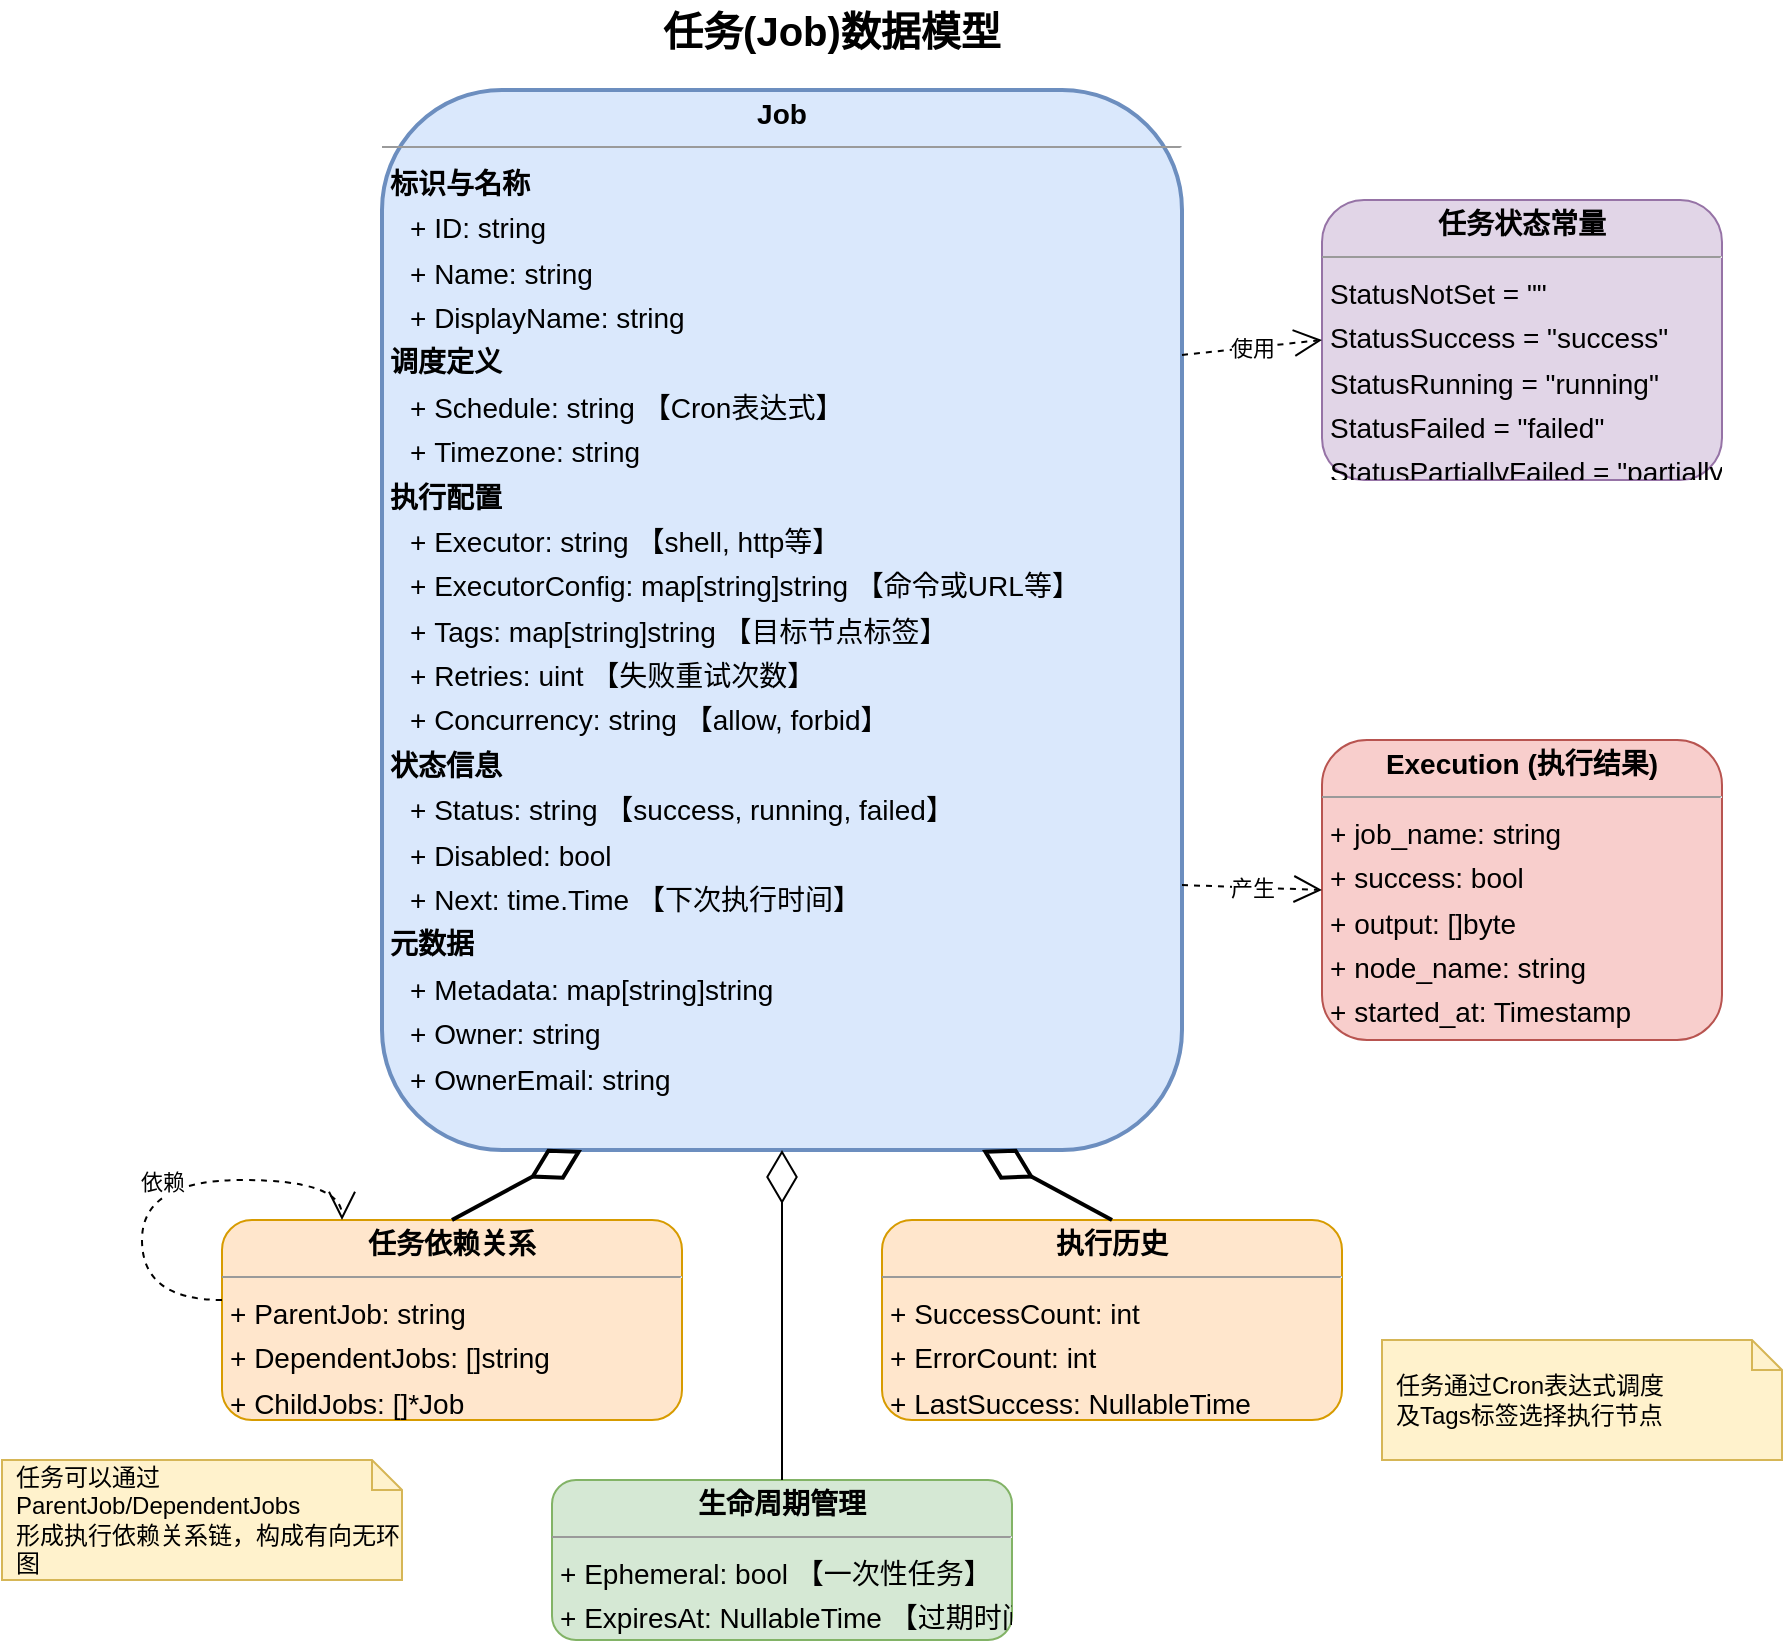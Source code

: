 <mxfile version="26.2.14">
  <diagram name="Job数据结构" id="PqTIlSyxcyXEVOrFBVIr">
    <mxGraphModel dx="2234" dy="1926" grid="1" gridSize="10" guides="1" tooltips="1" connect="1" arrows="1" fold="1" page="1" pageScale="1" pageWidth="850" pageHeight="1100" math="0" shadow="0">
      <root>
        <mxCell id="0" />
        <mxCell id="1" parent="0" />
        <mxCell id="qMycwdMJjsRmzumRevs1-33" value="&lt;font style=&quot;font-size: 20px;&quot;&gt;&lt;b&gt;任务(Job)数据模型&lt;/b&gt;&lt;/font&gt;" style="text;html=1;strokeColor=none;fillColor=none;align=center;verticalAlign=middle;whiteSpace=wrap;rounded=0;" vertex="1" parent="1">
          <mxGeometry x="220" y="-100" width="370" height="30" as="geometry" />
        </mxCell>
        <mxCell id="qMycwdMJjsRmzumRevs1-34" value="&lt;p style=&quot;margin:0px;margin-top:4px;text-align:center;&quot;&gt;&lt;b&gt;Job&lt;/b&gt;&lt;/p&gt;&lt;hr size=&quot;1&quot;&gt;&lt;p style=&quot;margin:0 0 0 4px;line-height:1.6;&quot;&gt;&lt;b&gt;标识与名称&lt;/b&gt;&lt;/p&gt;&lt;p style=&quot;margin:0 0 0 14px;line-height:1.6;&quot;&gt;+ ID: string&lt;br&gt;+ Name: string&lt;br&gt;+ DisplayName: string&lt;/p&gt;&lt;p style=&quot;margin:0 0 0 4px;line-height:1.6;&quot;&gt;&lt;b&gt;调度定义&lt;/b&gt;&lt;/p&gt;&lt;p style=&quot;margin:0 0 0 14px;line-height:1.6;&quot;&gt;+ Schedule: string 【Cron表达式】&lt;br&gt;+ Timezone: string&lt;/p&gt;&lt;p style=&quot;margin:0 0 0 4px;line-height:1.6;&quot;&gt;&lt;b&gt;执行配置&lt;/b&gt;&lt;/p&gt;&lt;p style=&quot;margin:0 0 0 14px;line-height:1.6;&quot;&gt;+ Executor: string 【shell, http等】&lt;br&gt;+ ExecutorConfig: map[string]string 【命令或URL等】&lt;br&gt;+ Tags: map[string]string 【目标节点标签】&lt;br&gt;+ Retries: uint 【失败重试次数】&lt;br&gt;+ Concurrency: string 【allow, forbid】&lt;/p&gt;&lt;p style=&quot;margin:0 0 0 4px;line-height:1.6;&quot;&gt;&lt;b&gt;状态信息&lt;/b&gt;&lt;/p&gt;&lt;p style=&quot;margin:0 0 0 14px;line-height:1.6;&quot;&gt;+ Status: string 【success, running, failed】&lt;br&gt;+ Disabled: bool&lt;br&gt;+ Next: time.Time 【下次执行时间】&lt;/p&gt;&lt;p style=&quot;margin:0 0 0 4px;line-height:1.6;&quot;&gt;&lt;b&gt;元数据&lt;/b&gt;&lt;/p&gt;&lt;p style=&quot;margin:0 0 0 14px;line-height:1.6;&quot;&gt;+ Metadata: map[string]string&lt;br&gt;+ Owner: string&lt;br&gt;+ OwnerEmail: string&lt;/p&gt;" style="verticalAlign=top;align=left;overflow=fill;fontSize=14;fontFamily=Helvetica;html=1;rounded=1;shadow=0;comic=0;labelBackgroundColor=none;strokeWidth=2;fillColor=#dae8fc;strokeColor=#6c8ebf;" vertex="1" parent="1">
          <mxGeometry x="180" y="-55" width="400" height="530" as="geometry" />
        </mxCell>
        <mxCell id="qMycwdMJjsRmzumRevs1-35" value="&lt;p style=&quot;margin:0px;margin-top:4px;text-align:center;&quot;&gt;&lt;b&gt;任务依赖关系&lt;/b&gt;&lt;/p&gt;&lt;hr size=&quot;1&quot;&gt;&lt;p style=&quot;margin:0 0 0 4px;line-height:1.6;&quot;&gt;+ ParentJob: string&lt;br&gt;+ DependentJobs: []string&lt;br&gt;+ ChildJobs: []*Job&lt;/p&gt;" style="verticalAlign=top;align=left;overflow=fill;fontSize=14;fontFamily=Helvetica;html=1;rounded=1;shadow=0;comic=0;labelBackgroundColor=none;strokeWidth=1;fillColor=#ffe6cc;strokeColor=#d79b00;" vertex="1" parent="1">
          <mxGeometry x="100" y="510" width="230" height="100" as="geometry" />
        </mxCell>
        <mxCell id="qMycwdMJjsRmzumRevs1-36" value="&lt;p style=&quot;margin:0px;margin-top:4px;text-align:center;&quot;&gt;&lt;b&gt;执行历史&lt;/b&gt;&lt;/p&gt;&lt;hr size=&quot;1&quot;&gt;&lt;p style=&quot;margin:0 0 0 4px;line-height:1.6;&quot;&gt;+ SuccessCount: int&lt;br&gt;+ ErrorCount: int&lt;br&gt;+ LastSuccess: NullableTime&lt;br&gt;+ LastError: NullableTime&lt;/p&gt;" style="verticalAlign=top;align=left;overflow=fill;fontSize=14;fontFamily=Helvetica;html=1;rounded=1;shadow=0;comic=0;labelBackgroundColor=none;strokeWidth=1;fillColor=#ffe6cc;strokeColor=#d79b00;" vertex="1" parent="1">
          <mxGeometry x="430" y="510" width="230" height="100" as="geometry" />
        </mxCell>
        <mxCell id="qMycwdMJjsRmzumRevs1-37" value="&lt;p style=&quot;margin:0px;margin-top:4px;text-align:center;&quot;&gt;&lt;b&gt;生命周期管理&lt;/b&gt;&lt;/p&gt;&lt;hr size=&quot;1&quot;&gt;&lt;p style=&quot;margin:0 0 0 4px;line-height:1.6;&quot;&gt;+ Ephemeral: bool 【一次性任务】&lt;br&gt;+ ExpiresAt: NullableTime 【过期时间】&lt;/p&gt;" style="verticalAlign=top;align=left;overflow=fill;fontSize=14;fontFamily=Helvetica;html=1;rounded=1;shadow=0;comic=0;labelBackgroundColor=none;strokeWidth=1;fillColor=#d5e8d4;strokeColor=#82b366;" vertex="1" parent="1">
          <mxGeometry x="265" y="640" width="230" height="80" as="geometry" />
        </mxCell>
        <mxCell id="qMycwdMJjsRmzumRevs1-38" value="&lt;p style=&quot;margin:0px;margin-top:4px;text-align:center;&quot;&gt;&lt;b&gt;Execution (执行结果)&lt;/b&gt;&lt;/p&gt;&lt;hr size=&quot;1&quot;&gt;&lt;p style=&quot;margin:0 0 0 4px;line-height:1.6;&quot;&gt;+ job_name: string&lt;br&gt;+ success: bool&lt;br&gt;+ output: []byte&lt;br&gt;+ node_name: string&lt;br&gt;+ started_at: Timestamp&lt;br&gt;+ finished_at: Timestamp&lt;/p&gt;" style="verticalAlign=top;align=left;overflow=fill;fontSize=14;fontFamily=Helvetica;html=1;rounded=1;shadow=0;comic=0;labelBackgroundColor=none;strokeWidth=1;fillColor=#f8cecc;strokeColor=#b85450;" vertex="1" parent="1">
          <mxGeometry x="650" y="270" width="200" height="150" as="geometry" />
        </mxCell>
        <mxCell id="qMycwdMJjsRmzumRevs1-39" value="&lt;p style=&quot;margin:0px;margin-top:4px;text-align:center;&quot;&gt;&lt;b&gt;任务状态常量&lt;/b&gt;&lt;/p&gt;&lt;hr size=&quot;1&quot;&gt;&lt;p style=&quot;margin:0 0 0 4px;line-height:1.6;&quot;&gt;StatusNotSet = &quot;&quot;&lt;br&gt;StatusSuccess = &quot;success&quot;&lt;br&gt;StatusRunning = &quot;running&quot;&lt;br&gt;StatusFailed = &quot;failed&quot;&lt;br&gt;StatusPartiallyFailed = &quot;partially_failed&quot;&lt;/p&gt;" style="verticalAlign=top;align=left;overflow=fill;fontSize=14;fontFamily=Helvetica;html=1;rounded=1;shadow=0;comic=0;labelBackgroundColor=none;strokeWidth=1;fillColor=#e1d5e7;strokeColor=#9673a6;" vertex="1" parent="1">
          <mxGeometry x="650" width="200" height="140" as="geometry" />
        </mxCell>
        <mxCell id="qMycwdMJjsRmzumRevs1-40" value="" style="endArrow=diamondThin;endFill=0;endSize=24;html=1;rounded=0;exitX=0.5;exitY=0;exitDx=0;exitDy=0;entryX=0.25;entryY=1;entryDx=0;entryDy=0;strokeWidth=2;" edge="1" parent="1" source="qMycwdMJjsRmzumRevs1-35" target="qMycwdMJjsRmzumRevs1-34">
          <mxGeometry width="160" relative="1" as="geometry">
            <mxPoint x="510" y="400" as="sourcePoint" />
            <mxPoint x="670" y="400" as="targetPoint" />
          </mxGeometry>
        </mxCell>
        <mxCell id="qMycwdMJjsRmzumRevs1-41" value="" style="endArrow=diamondThin;endFill=0;endSize=24;html=1;rounded=0;exitX=0.5;exitY=0;exitDx=0;exitDy=0;entryX=0.75;entryY=1;entryDx=0;entryDy=0;strokeWidth=2;" edge="1" parent="1" source="qMycwdMJjsRmzumRevs1-36" target="qMycwdMJjsRmzumRevs1-34">
          <mxGeometry width="160" relative="1" as="geometry">
            <mxPoint x="510" y="400" as="sourcePoint" />
            <mxPoint x="670" y="400" as="targetPoint" />
          </mxGeometry>
        </mxCell>
        <mxCell id="qMycwdMJjsRmzumRevs1-42" value="" style="endArrow=diamondThin;endFill=0;endSize=24;html=1;rounded=0;exitX=0.5;exitY=0;exitDx=0;exitDy=0;entryX=0.5;entryY=1;entryDx=0;entryDy=0;strokeWidth=1;" edge="1" parent="1" source="qMycwdMJjsRmzumRevs1-37" target="qMycwdMJjsRmzumRevs1-34">
          <mxGeometry width="160" relative="1" as="geometry">
            <mxPoint x="510" y="400" as="sourcePoint" />
            <mxPoint x="670" y="400" as="targetPoint" />
            <Array as="points">
              <mxPoint x="380" y="550" />
              <mxPoint x="380" y="520" />
            </Array>
          </mxGeometry>
        </mxCell>
        <mxCell id="qMycwdMJjsRmzumRevs1-43" value="使用" style="endArrow=open;endFill=0;endSize=12;html=1;rounded=0;exitX=1;exitY=0.25;exitDx=0;exitDy=0;entryX=0;entryY=0.5;entryDx=0;entryDy=0;dashed=1;strokeWidth=1;" edge="1" parent="1" source="qMycwdMJjsRmzumRevs1-34" target="qMycwdMJjsRmzumRevs1-39">
          <mxGeometry width="160" relative="1" as="geometry">
            <mxPoint x="510" y="400" as="sourcePoint" />
            <mxPoint x="670" y="400" as="targetPoint" />
          </mxGeometry>
        </mxCell>
        <mxCell id="qMycwdMJjsRmzumRevs1-44" value="产生" style="endArrow=open;endFill=0;endSize=12;html=1;rounded=0;exitX=1;exitY=0.75;exitDx=0;exitDy=0;entryX=0;entryY=0.5;entryDx=0;entryDy=0;dashed=1;strokeWidth=1;" edge="1" parent="1" source="qMycwdMJjsRmzumRevs1-34" target="qMycwdMJjsRmzumRevs1-38">
          <mxGeometry width="160" relative="1" as="geometry">
            <mxPoint x="510" y="400" as="sourcePoint" />
            <mxPoint x="670" y="400" as="targetPoint" />
          </mxGeometry>
        </mxCell>
        <mxCell id="qMycwdMJjsRmzumRevs1-45" value="依赖" style="endArrow=open;endFill=0;endSize=12;html=1;rounded=0;edgeStyle=orthogonalEdgeStyle;curved=1;strokeWidth=1;dashed=1;" edge="1" parent="1">
          <mxGeometry x="-0.095" y="-10" width="160" relative="1" as="geometry">
            <mxPoint x="100" y="550" as="sourcePoint" />
            <mxPoint x="160" y="510" as="targetPoint" />
            <Array as="points">
              <mxPoint x="60" y="550" />
              <mxPoint x="60" y="490" />
              <mxPoint x="160" y="490" />
            </Array>
            <mxPoint as="offset" />
          </mxGeometry>
        </mxCell>
        <mxCell id="qMycwdMJjsRmzumRevs1-46" value="任务可以通过ParentJob/DependentJobs&#xa;形成执行依赖关系链，构成有向无环图" style="shape=note;size=15;align=left;spacingLeft=5;html=1;whiteSpace=wrap;fillColor=#fff2cc;strokeColor=#d6b656;" vertex="1" parent="1">
          <mxGeometry x="-10" y="630" width="200" height="60" as="geometry" />
        </mxCell>
        <mxCell id="qMycwdMJjsRmzumRevs1-47" value="任务通过Cron表达式调度&#xa;及Tags标签选择执行节点" style="shape=note;size=15;align=left;spacingLeft=5;html=1;whiteSpace=wrap;fillColor=#fff2cc;strokeColor=#d6b656;" vertex="1" parent="1">
          <mxGeometry x="680" y="570" width="200" height="60" as="geometry" />
        </mxCell>
      </root>
    </mxGraphModel>
  </diagram>
</mxfile>
